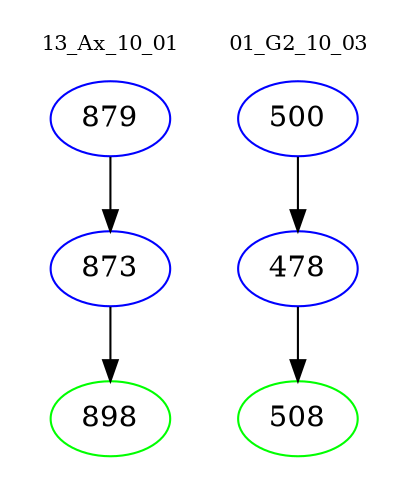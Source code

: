 digraph{
subgraph cluster_0 {
color = white
label = "13_Ax_10_01";
fontsize=10;
T0_879 [label="879", color="blue"]
T0_879 -> T0_873 [color="black"]
T0_873 [label="873", color="blue"]
T0_873 -> T0_898 [color="black"]
T0_898 [label="898", color="green"]
}
subgraph cluster_1 {
color = white
label = "01_G2_10_03";
fontsize=10;
T1_500 [label="500", color="blue"]
T1_500 -> T1_478 [color="black"]
T1_478 [label="478", color="blue"]
T1_478 -> T1_508 [color="black"]
T1_508 [label="508", color="green"]
}
}
